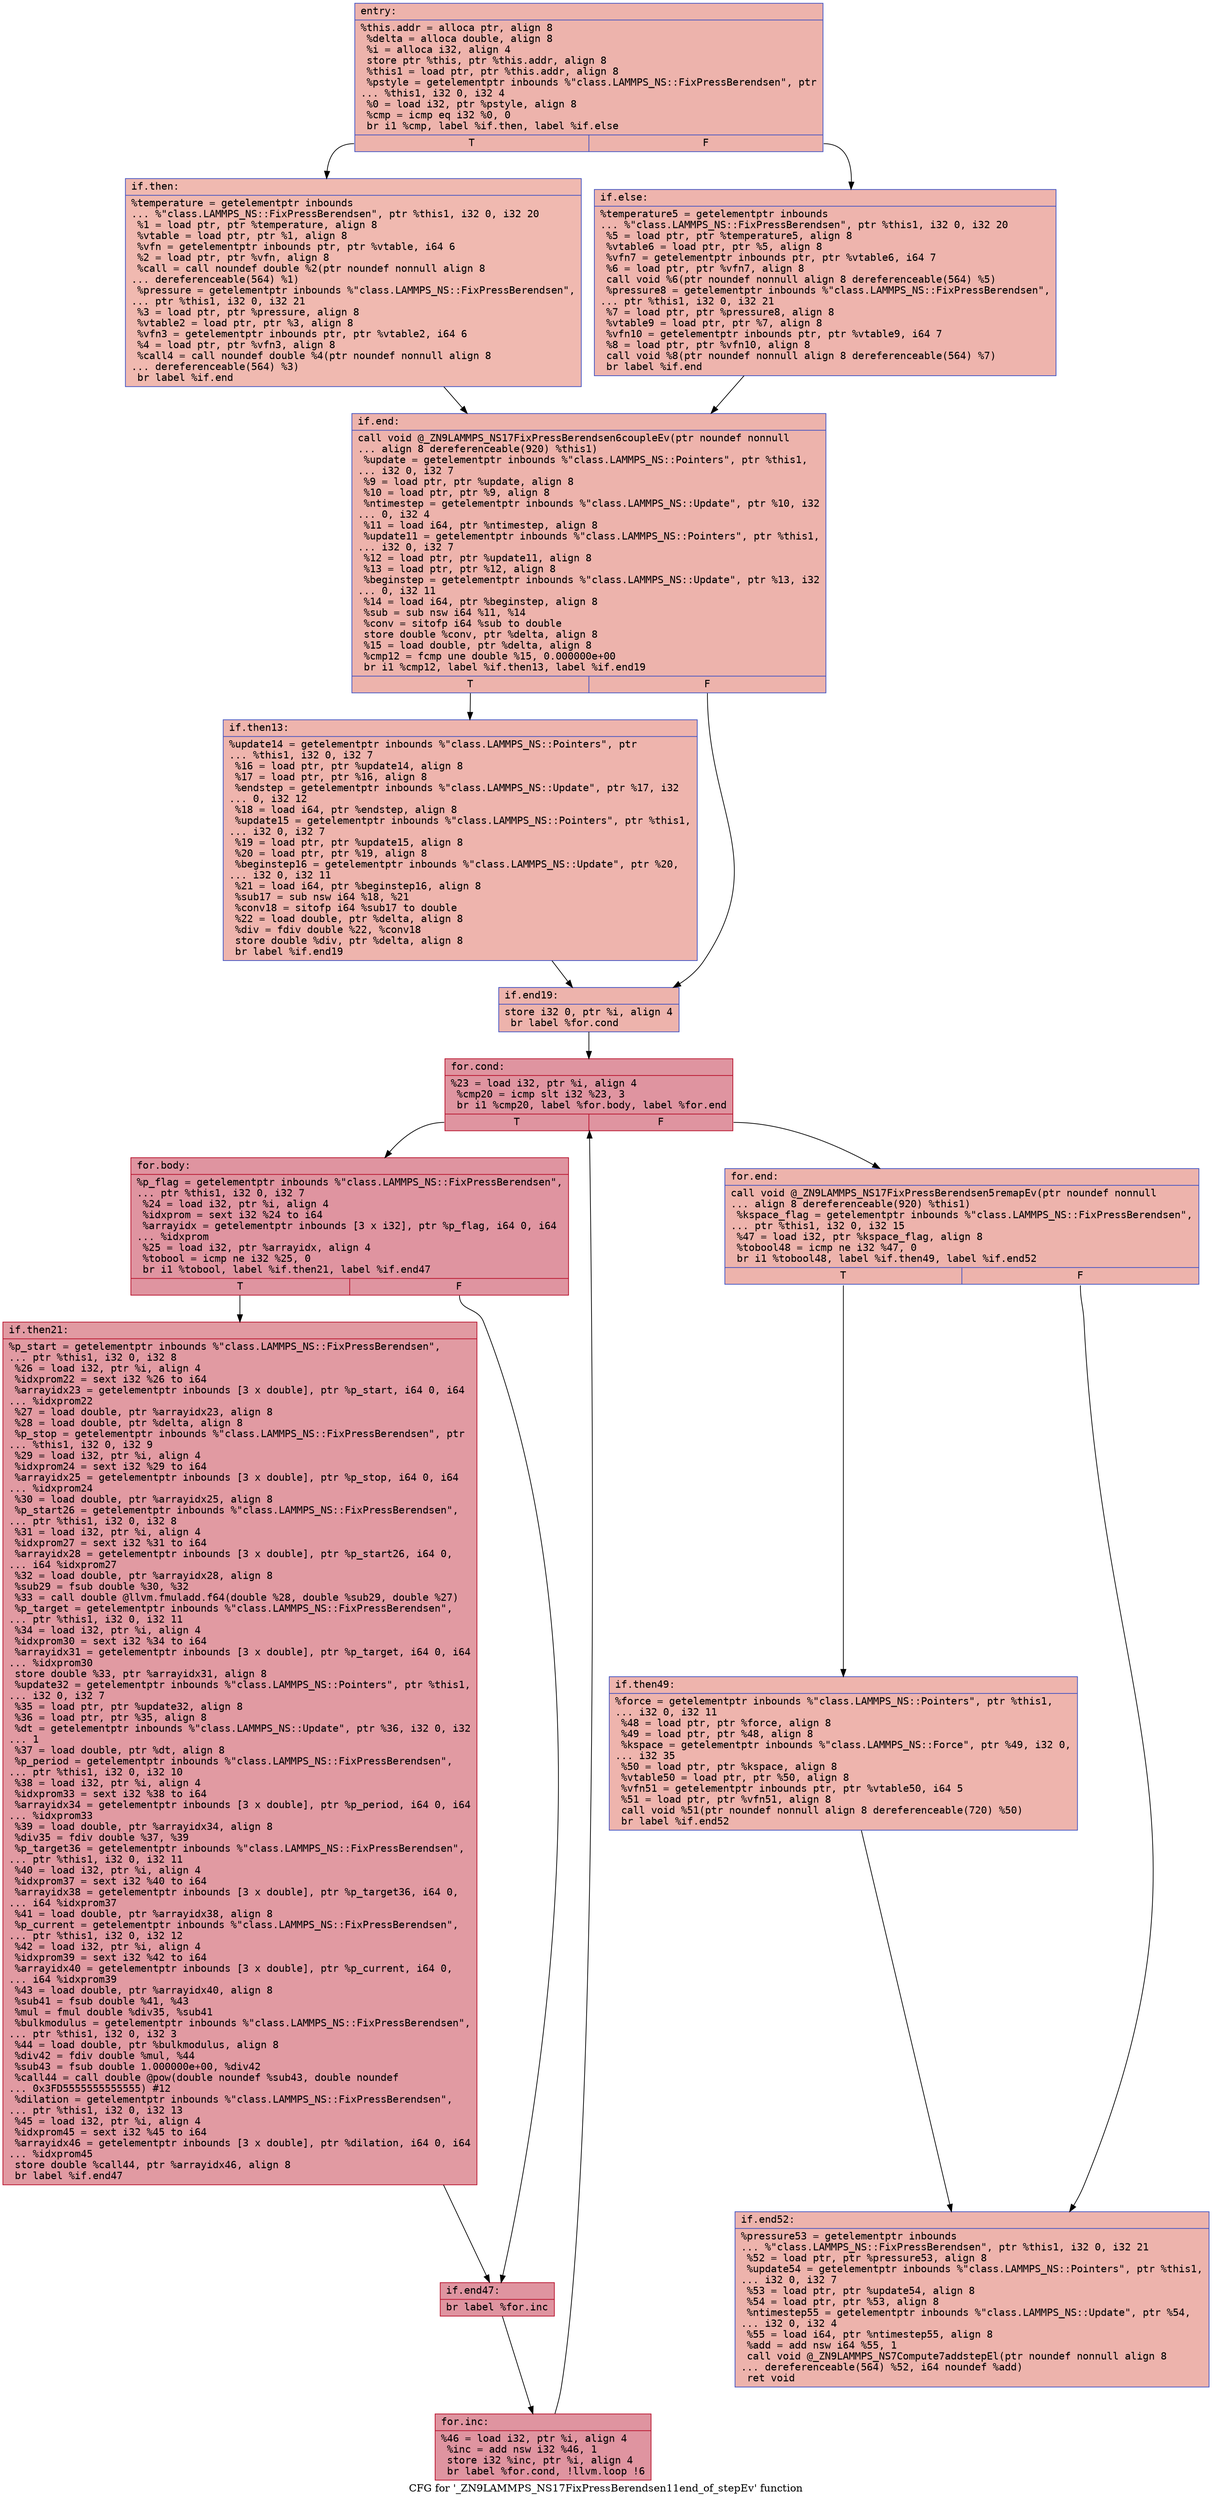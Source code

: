 digraph "CFG for '_ZN9LAMMPS_NS17FixPressBerendsen11end_of_stepEv' function" {
	label="CFG for '_ZN9LAMMPS_NS17FixPressBerendsen11end_of_stepEv' function";

	Node0x55f98b7d5dd0 [shape=record,color="#3d50c3ff", style=filled, fillcolor="#d6524470" fontname="Courier",label="{entry:\l|  %this.addr = alloca ptr, align 8\l  %delta = alloca double, align 8\l  %i = alloca i32, align 4\l  store ptr %this, ptr %this.addr, align 8\l  %this1 = load ptr, ptr %this.addr, align 8\l  %pstyle = getelementptr inbounds %\"class.LAMMPS_NS::FixPressBerendsen\", ptr\l... %this1, i32 0, i32 4\l  %0 = load i32, ptr %pstyle, align 8\l  %cmp = icmp eq i32 %0, 0\l  br i1 %cmp, label %if.then, label %if.else\l|{<s0>T|<s1>F}}"];
	Node0x55f98b7d5dd0:s0 -> Node0x55f98b7d6240[tooltip="entry -> if.then\nProbability 37.50%" ];
	Node0x55f98b7d5dd0:s1 -> Node0x55f98b7d62b0[tooltip="entry -> if.else\nProbability 62.50%" ];
	Node0x55f98b7d6240 [shape=record,color="#3d50c3ff", style=filled, fillcolor="#de614d70" fontname="Courier",label="{if.then:\l|  %temperature = getelementptr inbounds\l... %\"class.LAMMPS_NS::FixPressBerendsen\", ptr %this1, i32 0, i32 20\l  %1 = load ptr, ptr %temperature, align 8\l  %vtable = load ptr, ptr %1, align 8\l  %vfn = getelementptr inbounds ptr, ptr %vtable, i64 6\l  %2 = load ptr, ptr %vfn, align 8\l  %call = call noundef double %2(ptr noundef nonnull align 8\l... dereferenceable(564) %1)\l  %pressure = getelementptr inbounds %\"class.LAMMPS_NS::FixPressBerendsen\",\l... ptr %this1, i32 0, i32 21\l  %3 = load ptr, ptr %pressure, align 8\l  %vtable2 = load ptr, ptr %3, align 8\l  %vfn3 = getelementptr inbounds ptr, ptr %vtable2, i64 6\l  %4 = load ptr, ptr %vfn3, align 8\l  %call4 = call noundef double %4(ptr noundef nonnull align 8\l... dereferenceable(564) %3)\l  br label %if.end\l}"];
	Node0x55f98b7d6240 -> Node0x55f98b7d6e60[tooltip="if.then -> if.end\nProbability 100.00%" ];
	Node0x55f98b7d62b0 [shape=record,color="#3d50c3ff", style=filled, fillcolor="#d8564670" fontname="Courier",label="{if.else:\l|  %temperature5 = getelementptr inbounds\l... %\"class.LAMMPS_NS::FixPressBerendsen\", ptr %this1, i32 0, i32 20\l  %5 = load ptr, ptr %temperature5, align 8\l  %vtable6 = load ptr, ptr %5, align 8\l  %vfn7 = getelementptr inbounds ptr, ptr %vtable6, i64 7\l  %6 = load ptr, ptr %vfn7, align 8\l  call void %6(ptr noundef nonnull align 8 dereferenceable(564) %5)\l  %pressure8 = getelementptr inbounds %\"class.LAMMPS_NS::FixPressBerendsen\",\l... ptr %this1, i32 0, i32 21\l  %7 = load ptr, ptr %pressure8, align 8\l  %vtable9 = load ptr, ptr %7, align 8\l  %vfn10 = getelementptr inbounds ptr, ptr %vtable9, i64 7\l  %8 = load ptr, ptr %vfn10, align 8\l  call void %8(ptr noundef nonnull align 8 dereferenceable(564) %7)\l  br label %if.end\l}"];
	Node0x55f98b7d62b0 -> Node0x55f98b7d6e60[tooltip="if.else -> if.end\nProbability 100.00%" ];
	Node0x55f98b7d6e60 [shape=record,color="#3d50c3ff", style=filled, fillcolor="#d6524470" fontname="Courier",label="{if.end:\l|  call void @_ZN9LAMMPS_NS17FixPressBerendsen6coupleEv(ptr noundef nonnull\l... align 8 dereferenceable(920) %this1)\l  %update = getelementptr inbounds %\"class.LAMMPS_NS::Pointers\", ptr %this1,\l... i32 0, i32 7\l  %9 = load ptr, ptr %update, align 8\l  %10 = load ptr, ptr %9, align 8\l  %ntimestep = getelementptr inbounds %\"class.LAMMPS_NS::Update\", ptr %10, i32\l... 0, i32 4\l  %11 = load i64, ptr %ntimestep, align 8\l  %update11 = getelementptr inbounds %\"class.LAMMPS_NS::Pointers\", ptr %this1,\l... i32 0, i32 7\l  %12 = load ptr, ptr %update11, align 8\l  %13 = load ptr, ptr %12, align 8\l  %beginstep = getelementptr inbounds %\"class.LAMMPS_NS::Update\", ptr %13, i32\l... 0, i32 11\l  %14 = load i64, ptr %beginstep, align 8\l  %sub = sub nsw i64 %11, %14\l  %conv = sitofp i64 %sub to double\l  store double %conv, ptr %delta, align 8\l  %15 = load double, ptr %delta, align 8\l  %cmp12 = fcmp une double %15, 0.000000e+00\l  br i1 %cmp12, label %if.then13, label %if.end19\l|{<s0>T|<s1>F}}"];
	Node0x55f98b7d6e60:s0 -> Node0x55f98b7d8440[tooltip="if.end -> if.then13\nProbability 62.50%" ];
	Node0x55f98b7d6e60:s1 -> Node0x55f98b7d84c0[tooltip="if.end -> if.end19\nProbability 37.50%" ];
	Node0x55f98b7d8440 [shape=record,color="#3d50c3ff", style=filled, fillcolor="#d8564670" fontname="Courier",label="{if.then13:\l|  %update14 = getelementptr inbounds %\"class.LAMMPS_NS::Pointers\", ptr\l... %this1, i32 0, i32 7\l  %16 = load ptr, ptr %update14, align 8\l  %17 = load ptr, ptr %16, align 8\l  %endstep = getelementptr inbounds %\"class.LAMMPS_NS::Update\", ptr %17, i32\l... 0, i32 12\l  %18 = load i64, ptr %endstep, align 8\l  %update15 = getelementptr inbounds %\"class.LAMMPS_NS::Pointers\", ptr %this1,\l... i32 0, i32 7\l  %19 = load ptr, ptr %update15, align 8\l  %20 = load ptr, ptr %19, align 8\l  %beginstep16 = getelementptr inbounds %\"class.LAMMPS_NS::Update\", ptr %20,\l... i32 0, i32 11\l  %21 = load i64, ptr %beginstep16, align 8\l  %sub17 = sub nsw i64 %18, %21\l  %conv18 = sitofp i64 %sub17 to double\l  %22 = load double, ptr %delta, align 8\l  %div = fdiv double %22, %conv18\l  store double %div, ptr %delta, align 8\l  br label %if.end19\l}"];
	Node0x55f98b7d8440 -> Node0x55f98b7d84c0[tooltip="if.then13 -> if.end19\nProbability 100.00%" ];
	Node0x55f98b7d84c0 [shape=record,color="#3d50c3ff", style=filled, fillcolor="#d6524470" fontname="Courier",label="{if.end19:\l|  store i32 0, ptr %i, align 4\l  br label %for.cond\l}"];
	Node0x55f98b7d84c0 -> Node0x55f98b7d90c0[tooltip="if.end19 -> for.cond\nProbability 100.00%" ];
	Node0x55f98b7d90c0 [shape=record,color="#b70d28ff", style=filled, fillcolor="#b70d2870" fontname="Courier",label="{for.cond:\l|  %23 = load i32, ptr %i, align 4\l  %cmp20 = icmp slt i32 %23, 3\l  br i1 %cmp20, label %for.body, label %for.end\l|{<s0>T|<s1>F}}"];
	Node0x55f98b7d90c0:s0 -> Node0x55f98b7d92e0[tooltip="for.cond -> for.body\nProbability 96.88%" ];
	Node0x55f98b7d90c0:s1 -> Node0x55f98b7d9360[tooltip="for.cond -> for.end\nProbability 3.12%" ];
	Node0x55f98b7d92e0 [shape=record,color="#b70d28ff", style=filled, fillcolor="#b70d2870" fontname="Courier",label="{for.body:\l|  %p_flag = getelementptr inbounds %\"class.LAMMPS_NS::FixPressBerendsen\",\l... ptr %this1, i32 0, i32 7\l  %24 = load i32, ptr %i, align 4\l  %idxprom = sext i32 %24 to i64\l  %arrayidx = getelementptr inbounds [3 x i32], ptr %p_flag, i64 0, i64\l... %idxprom\l  %25 = load i32, ptr %arrayidx, align 4\l  %tobool = icmp ne i32 %25, 0\l  br i1 %tobool, label %if.then21, label %if.end47\l|{<s0>T|<s1>F}}"];
	Node0x55f98b7d92e0:s0 -> Node0x55f98b7b6410[tooltip="for.body -> if.then21\nProbability 62.50%" ];
	Node0x55f98b7d92e0:s1 -> Node0x55f98b7d7610[tooltip="for.body -> if.end47\nProbability 37.50%" ];
	Node0x55f98b7b6410 [shape=record,color="#b70d28ff", style=filled, fillcolor="#bb1b2c70" fontname="Courier",label="{if.then21:\l|  %p_start = getelementptr inbounds %\"class.LAMMPS_NS::FixPressBerendsen\",\l... ptr %this1, i32 0, i32 8\l  %26 = load i32, ptr %i, align 4\l  %idxprom22 = sext i32 %26 to i64\l  %arrayidx23 = getelementptr inbounds [3 x double], ptr %p_start, i64 0, i64\l... %idxprom22\l  %27 = load double, ptr %arrayidx23, align 8\l  %28 = load double, ptr %delta, align 8\l  %p_stop = getelementptr inbounds %\"class.LAMMPS_NS::FixPressBerendsen\", ptr\l... %this1, i32 0, i32 9\l  %29 = load i32, ptr %i, align 4\l  %idxprom24 = sext i32 %29 to i64\l  %arrayidx25 = getelementptr inbounds [3 x double], ptr %p_stop, i64 0, i64\l... %idxprom24\l  %30 = load double, ptr %arrayidx25, align 8\l  %p_start26 = getelementptr inbounds %\"class.LAMMPS_NS::FixPressBerendsen\",\l... ptr %this1, i32 0, i32 8\l  %31 = load i32, ptr %i, align 4\l  %idxprom27 = sext i32 %31 to i64\l  %arrayidx28 = getelementptr inbounds [3 x double], ptr %p_start26, i64 0,\l... i64 %idxprom27\l  %32 = load double, ptr %arrayidx28, align 8\l  %sub29 = fsub double %30, %32\l  %33 = call double @llvm.fmuladd.f64(double %28, double %sub29, double %27)\l  %p_target = getelementptr inbounds %\"class.LAMMPS_NS::FixPressBerendsen\",\l... ptr %this1, i32 0, i32 11\l  %34 = load i32, ptr %i, align 4\l  %idxprom30 = sext i32 %34 to i64\l  %arrayidx31 = getelementptr inbounds [3 x double], ptr %p_target, i64 0, i64\l... %idxprom30\l  store double %33, ptr %arrayidx31, align 8\l  %update32 = getelementptr inbounds %\"class.LAMMPS_NS::Pointers\", ptr %this1,\l... i32 0, i32 7\l  %35 = load ptr, ptr %update32, align 8\l  %36 = load ptr, ptr %35, align 8\l  %dt = getelementptr inbounds %\"class.LAMMPS_NS::Update\", ptr %36, i32 0, i32\l... 1\l  %37 = load double, ptr %dt, align 8\l  %p_period = getelementptr inbounds %\"class.LAMMPS_NS::FixPressBerendsen\",\l... ptr %this1, i32 0, i32 10\l  %38 = load i32, ptr %i, align 4\l  %idxprom33 = sext i32 %38 to i64\l  %arrayidx34 = getelementptr inbounds [3 x double], ptr %p_period, i64 0, i64\l... %idxprom33\l  %39 = load double, ptr %arrayidx34, align 8\l  %div35 = fdiv double %37, %39\l  %p_target36 = getelementptr inbounds %\"class.LAMMPS_NS::FixPressBerendsen\",\l... ptr %this1, i32 0, i32 11\l  %40 = load i32, ptr %i, align 4\l  %idxprom37 = sext i32 %40 to i64\l  %arrayidx38 = getelementptr inbounds [3 x double], ptr %p_target36, i64 0,\l... i64 %idxprom37\l  %41 = load double, ptr %arrayidx38, align 8\l  %p_current = getelementptr inbounds %\"class.LAMMPS_NS::FixPressBerendsen\",\l... ptr %this1, i32 0, i32 12\l  %42 = load i32, ptr %i, align 4\l  %idxprom39 = sext i32 %42 to i64\l  %arrayidx40 = getelementptr inbounds [3 x double], ptr %p_current, i64 0,\l... i64 %idxprom39\l  %43 = load double, ptr %arrayidx40, align 8\l  %sub41 = fsub double %41, %43\l  %mul = fmul double %div35, %sub41\l  %bulkmodulus = getelementptr inbounds %\"class.LAMMPS_NS::FixPressBerendsen\",\l... ptr %this1, i32 0, i32 3\l  %44 = load double, ptr %bulkmodulus, align 8\l  %div42 = fdiv double %mul, %44\l  %sub43 = fsub double 1.000000e+00, %div42\l  %call44 = call double @pow(double noundef %sub43, double noundef\l... 0x3FD5555555555555) #12\l  %dilation = getelementptr inbounds %\"class.LAMMPS_NS::FixPressBerendsen\",\l... ptr %this1, i32 0, i32 13\l  %45 = load i32, ptr %i, align 4\l  %idxprom45 = sext i32 %45 to i64\l  %arrayidx46 = getelementptr inbounds [3 x double], ptr %dilation, i64 0, i64\l... %idxprom45\l  store double %call44, ptr %arrayidx46, align 8\l  br label %if.end47\l}"];
	Node0x55f98b7b6410 -> Node0x55f98b7d7610[tooltip="if.then21 -> if.end47\nProbability 100.00%" ];
	Node0x55f98b7d7610 [shape=record,color="#b70d28ff", style=filled, fillcolor="#b70d2870" fontname="Courier",label="{if.end47:\l|  br label %for.inc\l}"];
	Node0x55f98b7d7610 -> Node0x55f98b7dc650[tooltip="if.end47 -> for.inc\nProbability 100.00%" ];
	Node0x55f98b7dc650 [shape=record,color="#b70d28ff", style=filled, fillcolor="#b70d2870" fontname="Courier",label="{for.inc:\l|  %46 = load i32, ptr %i, align 4\l  %inc = add nsw i32 %46, 1\l  store i32 %inc, ptr %i, align 4\l  br label %for.cond, !llvm.loop !6\l}"];
	Node0x55f98b7dc650 -> Node0x55f98b7d90c0[tooltip="for.inc -> for.cond\nProbability 100.00%" ];
	Node0x55f98b7d9360 [shape=record,color="#3d50c3ff", style=filled, fillcolor="#d6524470" fontname="Courier",label="{for.end:\l|  call void @_ZN9LAMMPS_NS17FixPressBerendsen5remapEv(ptr noundef nonnull\l... align 8 dereferenceable(920) %this1)\l  %kspace_flag = getelementptr inbounds %\"class.LAMMPS_NS::FixPressBerendsen\",\l... ptr %this1, i32 0, i32 15\l  %47 = load i32, ptr %kspace_flag, align 8\l  %tobool48 = icmp ne i32 %47, 0\l  br i1 %tobool48, label %if.then49, label %if.end52\l|{<s0>T|<s1>F}}"];
	Node0x55f98b7d9360:s0 -> Node0x55f98b7dd6b0[tooltip="for.end -> if.then49\nProbability 62.50%" ];
	Node0x55f98b7d9360:s1 -> Node0x55f98b7dd730[tooltip="for.end -> if.end52\nProbability 37.50%" ];
	Node0x55f98b7dd6b0 [shape=record,color="#3d50c3ff", style=filled, fillcolor="#d8564670" fontname="Courier",label="{if.then49:\l|  %force = getelementptr inbounds %\"class.LAMMPS_NS::Pointers\", ptr %this1,\l... i32 0, i32 11\l  %48 = load ptr, ptr %force, align 8\l  %49 = load ptr, ptr %48, align 8\l  %kspace = getelementptr inbounds %\"class.LAMMPS_NS::Force\", ptr %49, i32 0,\l... i32 35\l  %50 = load ptr, ptr %kspace, align 8\l  %vtable50 = load ptr, ptr %50, align 8\l  %vfn51 = getelementptr inbounds ptr, ptr %vtable50, i64 5\l  %51 = load ptr, ptr %vfn51, align 8\l  call void %51(ptr noundef nonnull align 8 dereferenceable(720) %50)\l  br label %if.end52\l}"];
	Node0x55f98b7dd6b0 -> Node0x55f98b7dd730[tooltip="if.then49 -> if.end52\nProbability 100.00%" ];
	Node0x55f98b7dd730 [shape=record,color="#3d50c3ff", style=filled, fillcolor="#d6524470" fontname="Courier",label="{if.end52:\l|  %pressure53 = getelementptr inbounds\l... %\"class.LAMMPS_NS::FixPressBerendsen\", ptr %this1, i32 0, i32 21\l  %52 = load ptr, ptr %pressure53, align 8\l  %update54 = getelementptr inbounds %\"class.LAMMPS_NS::Pointers\", ptr %this1,\l... i32 0, i32 7\l  %53 = load ptr, ptr %update54, align 8\l  %54 = load ptr, ptr %53, align 8\l  %ntimestep55 = getelementptr inbounds %\"class.LAMMPS_NS::Update\", ptr %54,\l... i32 0, i32 4\l  %55 = load i64, ptr %ntimestep55, align 8\l  %add = add nsw i64 %55, 1\l  call void @_ZN9LAMMPS_NS7Compute7addstepEl(ptr noundef nonnull align 8\l... dereferenceable(564) %52, i64 noundef %add)\l  ret void\l}"];
}
